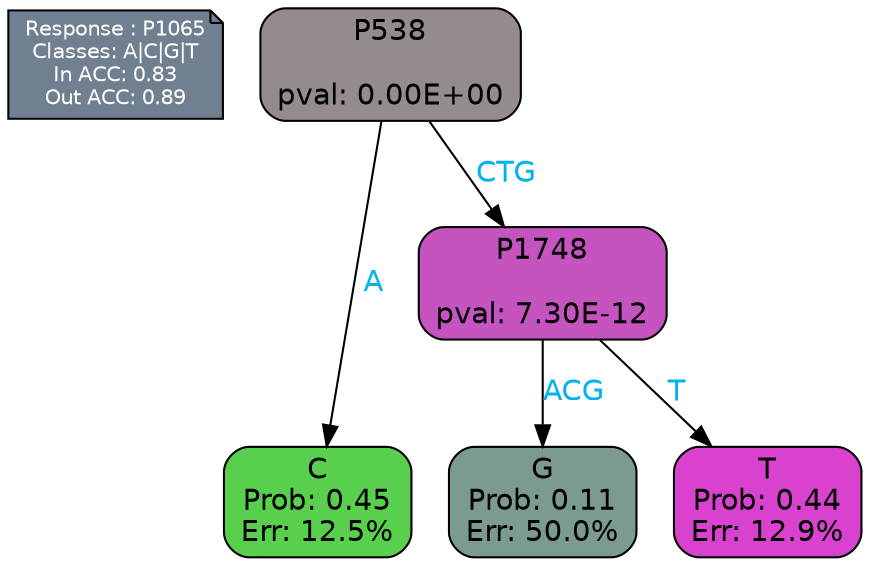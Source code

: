 digraph Tree {
node [shape=box, style="filled, rounded", color="black", fontname=helvetica] ;
graph [ranksep=equally, splines=polylines, bgcolor=transparent, dpi=600] ;
edge [fontname=helvetica] ;
LEGEND [label="Response : P1065
Classes: A|C|G|T
In ACC: 0.83
Out ACC: 0.89
",shape=note,align=left,style=filled,fillcolor="slategray",fontcolor="white",fontsize=10];1 [label="P538

pval: 0.00E+00", fillcolor="#948b8d"] ;
2 [label="C
Prob: 0.45
Err: 12.5%", fillcolor="#59cf4e"] ;
3 [label="P1748

pval: 7.30E-12", fillcolor="#c554c1"] ;
4 [label="G
Prob: 0.11
Err: 50.0%", fillcolor="#7b9b8f"] ;
5 [label="T
Prob: 0.44
Err: 12.9%", fillcolor="#d842ce"] ;
1 -> 2 [label="A",fontcolor=deepskyblue2] ;
1 -> 3 [label="CTG",fontcolor=deepskyblue2] ;
3 -> 4 [label="ACG",fontcolor=deepskyblue2] ;
3 -> 5 [label="T",fontcolor=deepskyblue2] ;
{rank = same; 2;4;5;}{rank = same; LEGEND;1;}}